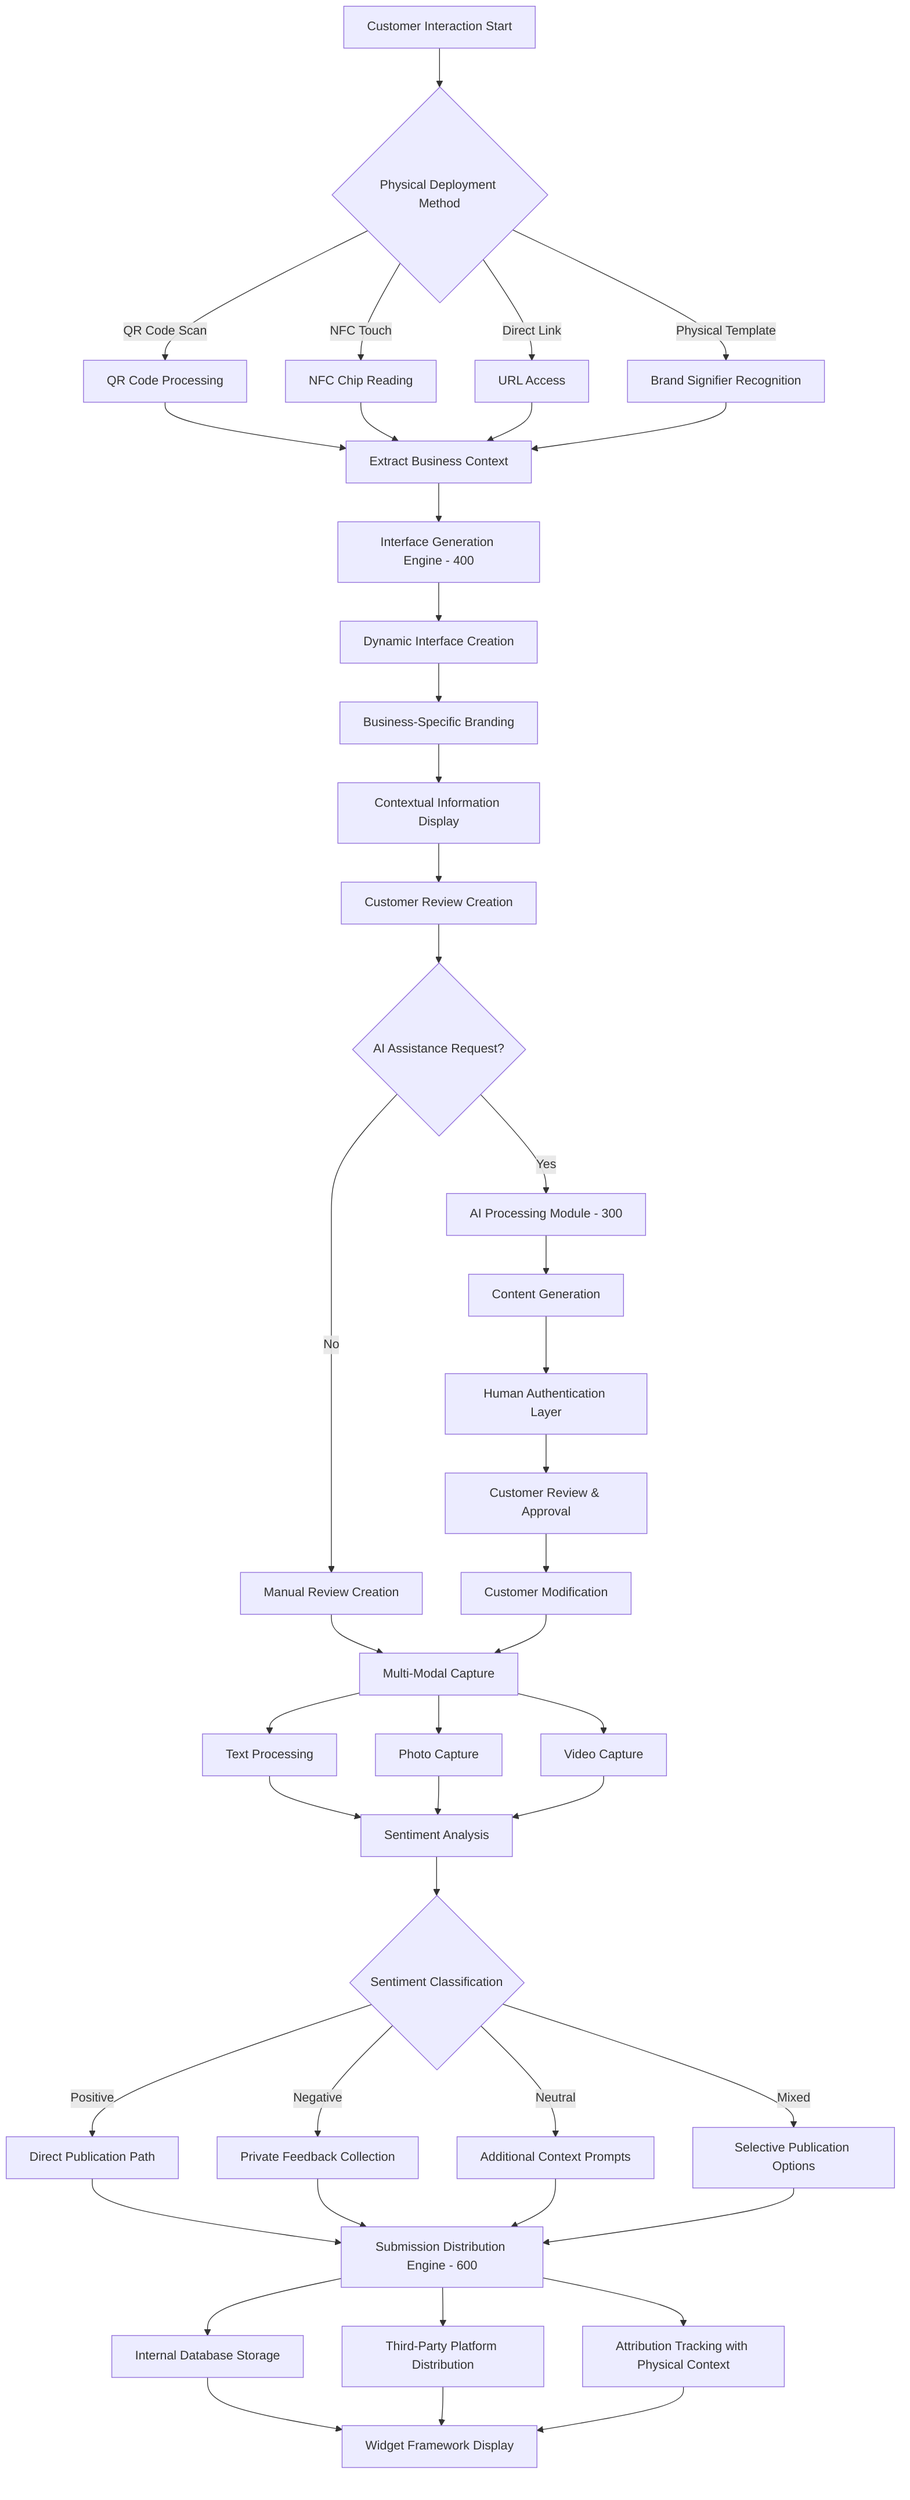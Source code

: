 graph TD
    A[Customer Interaction Start] --> B{Physical Deployment Method}
    B -->|QR Code Scan| C[QR Code Processing]
    B -->|NFC Touch| D[NFC Chip Reading]
    B -->|Direct Link| E[URL Access]
    B -->|Physical Template| F[Brand Signifier Recognition]
    
    C --> G[Extract Business Context]
    D --> G
    E --> G
    F --> G
    
    G --> H[Interface Generation Engine - 400]
    H --> I[Dynamic Interface Creation]
    I --> J[Business-Specific Branding]
    J --> K[Contextual Information Display]
    
    K --> L[Customer Review Creation]
    L --> M{AI Assistance Request?}
    M -->|Yes| N[AI Processing Module - 300]
    M -->|No| O[Manual Review Creation]
    
    N --> P[Content Generation]
    P --> Q[Human Authentication Layer]
    Q --> R[Customer Review & Approval]
    R --> S[Customer Modification]
    
    O --> T[Multi-Modal Capture]
    S --> T
    
    T --> U[Text Processing]
    T --> V[Photo Capture]
    T --> W[Video Capture]
    
    U --> X[Sentiment Analysis]
    V --> X
    W --> X
    
    X --> Y{Sentiment Classification}
    Y -->|Positive| Z[Direct Publication Path]
    Y -->|Negative| AA[Private Feedback Collection]
    Y -->|Neutral| BB[Additional Context Prompts]
    Y -->|Mixed| CC[Selective Publication Options]
    
    Z --> DD[Submission Distribution Engine - 600]
    AA --> DD
    BB --> DD
    CC --> DD
    
    DD --> EE[Internal Database Storage]
    DD --> FF[Third-Party Platform Distribution]
    DD --> GG[Attribution Tracking with Physical Context]
    
    EE --> HH[Widget Framework Display]
    FF --> HH
    GG --> HH